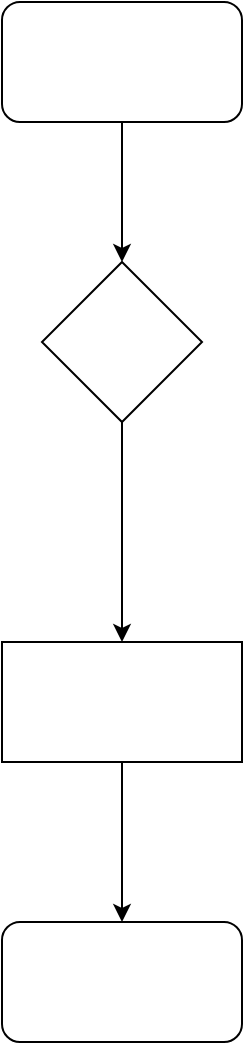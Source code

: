 <mxfile version="15.9.1" type="github">
  <diagram id="RvH5ePK5EJJFCtxu8mzs" name="Page-1">
    <mxGraphModel dx="1422" dy="773" grid="1" gridSize="10" guides="1" tooltips="1" connect="1" arrows="1" fold="1" page="1" pageScale="1" pageWidth="827" pageHeight="1169" math="0" shadow="0">
      <root>
        <mxCell id="0" />
        <mxCell id="1" parent="0" />
        <mxCell id="nzaDroESr_gtz21JhvSI-5" style="edgeStyle=orthogonalEdgeStyle;rounded=0;orthogonalLoop=1;jettySize=auto;html=1;entryX=0.5;entryY=0;entryDx=0;entryDy=0;" edge="1" parent="1" source="nzaDroESr_gtz21JhvSI-1" target="nzaDroESr_gtz21JhvSI-3">
          <mxGeometry relative="1" as="geometry" />
        </mxCell>
        <mxCell id="nzaDroESr_gtz21JhvSI-1" value="" style="rounded=1;whiteSpace=wrap;html=1;" vertex="1" parent="1">
          <mxGeometry x="320" y="50" width="120" height="60" as="geometry" />
        </mxCell>
        <mxCell id="nzaDroESr_gtz21JhvSI-2" value="" style="rounded=1;whiteSpace=wrap;html=1;" vertex="1" parent="1">
          <mxGeometry x="320" y="510" width="120" height="60" as="geometry" />
        </mxCell>
        <mxCell id="nzaDroESr_gtz21JhvSI-6" style="edgeStyle=orthogonalEdgeStyle;rounded=0;orthogonalLoop=1;jettySize=auto;html=1;entryX=0.5;entryY=0;entryDx=0;entryDy=0;" edge="1" parent="1" source="nzaDroESr_gtz21JhvSI-3" target="nzaDroESr_gtz21JhvSI-4">
          <mxGeometry relative="1" as="geometry" />
        </mxCell>
        <mxCell id="nzaDroESr_gtz21JhvSI-3" value="" style="rhombus;whiteSpace=wrap;html=1;" vertex="1" parent="1">
          <mxGeometry x="340" y="180" width="80" height="80" as="geometry" />
        </mxCell>
        <mxCell id="nzaDroESr_gtz21JhvSI-7" style="edgeStyle=orthogonalEdgeStyle;rounded=0;orthogonalLoop=1;jettySize=auto;html=1;entryX=0.5;entryY=0;entryDx=0;entryDy=0;" edge="1" parent="1" source="nzaDroESr_gtz21JhvSI-4" target="nzaDroESr_gtz21JhvSI-2">
          <mxGeometry relative="1" as="geometry" />
        </mxCell>
        <mxCell id="nzaDroESr_gtz21JhvSI-4" value="" style="rounded=0;whiteSpace=wrap;html=1;" vertex="1" parent="1">
          <mxGeometry x="320" y="370" width="120" height="60" as="geometry" />
        </mxCell>
      </root>
    </mxGraphModel>
  </diagram>
</mxfile>
